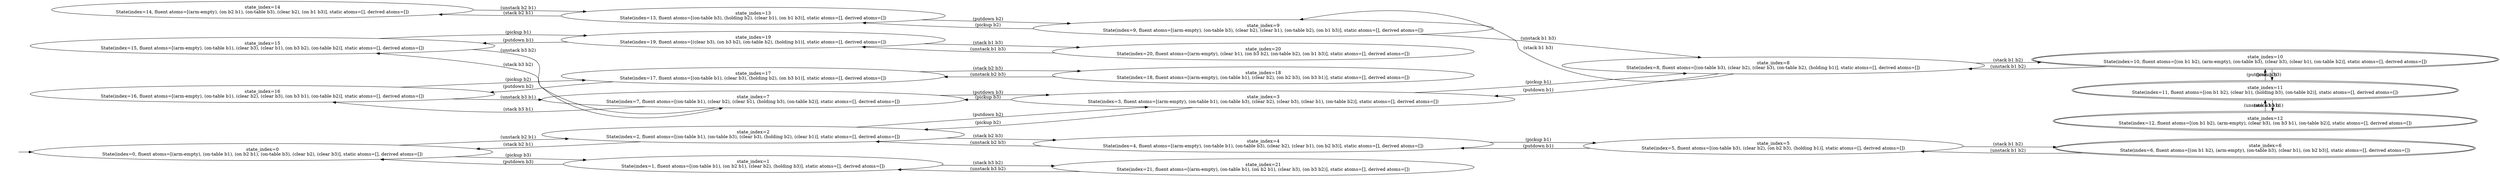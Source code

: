 digraph {
rankdir="LR"
s0[label="state_index=0
State(index=0, fluent atoms=[(arm-empty), (on-table b1), (on b2 b1), (on-table b3), (clear b2), (clear b3)], static atoms=[], derived atoms=[])
"]
s1[label="state_index=1
State(index=1, fluent atoms=[(on-table b1), (on b2 b1), (clear b2), (holding b3)], static atoms=[], derived atoms=[])
"]
s2[label="state_index=2
State(index=2, fluent atoms=[(on-table b1), (on-table b3), (clear b3), (holding b2), (clear b1)], static atoms=[], derived atoms=[])
"]
s3[label="state_index=3
State(index=3, fluent atoms=[(arm-empty), (on-table b1), (on-table b3), (clear b2), (clear b3), (clear b1), (on-table b2)], static atoms=[], derived atoms=[])
"]
s4[label="state_index=4
State(index=4, fluent atoms=[(arm-empty), (on-table b1), (on-table b3), (clear b2), (clear b1), (on b2 b3)], static atoms=[], derived atoms=[])
"]
s5[label="state_index=5
State(index=5, fluent atoms=[(on-table b3), (clear b2), (on b2 b3), (holding b1)], static atoms=[], derived atoms=[])
"]
s6[peripheries=2,label="state_index=6
State(index=6, fluent atoms=[(on b1 b2), (arm-empty), (on-table b3), (clear b1), (on b2 b3)], static atoms=[], derived atoms=[])
"]
s7[label="state_index=7
State(index=7, fluent atoms=[(on-table b1), (clear b2), (clear b1), (holding b3), (on-table b2)], static atoms=[], derived atoms=[])
"]
s8[label="state_index=8
State(index=8, fluent atoms=[(on-table b3), (clear b2), (clear b3), (on-table b2), (holding b1)], static atoms=[], derived atoms=[])
"]
s9[label="state_index=9
State(index=9, fluent atoms=[(arm-empty), (on-table b3), (clear b2), (clear b1), (on-table b2), (on b1 b3)], static atoms=[], derived atoms=[])
"]
s10[peripheries=2,label="state_index=10
State(index=10, fluent atoms=[(on b1 b2), (arm-empty), (on-table b3), (clear b3), (clear b1), (on-table b2)], static atoms=[], derived atoms=[])
"]
s11[peripheries=2,label="state_index=11
State(index=11, fluent atoms=[(on b1 b2), (clear b1), (holding b3), (on-table b2)], static atoms=[], derived atoms=[])
"]
s12[peripheries=2,label="state_index=12
State(index=12, fluent atoms=[(on b1 b2), (arm-empty), (clear b3), (on b3 b1), (on-table b2)], static atoms=[], derived atoms=[])
"]
s13[label="state_index=13
State(index=13, fluent atoms=[(on-table b3), (holding b2), (clear b1), (on b1 b3)], static atoms=[], derived atoms=[])
"]
s14[label="state_index=14
State(index=14, fluent atoms=[(arm-empty), (on b2 b1), (on-table b3), (clear b2), (on b1 b3)], static atoms=[], derived atoms=[])
"]
s15[label="state_index=15
State(index=15, fluent atoms=[(arm-empty), (on-table b1), (clear b3), (clear b1), (on b3 b2), (on-table b2)], static atoms=[], derived atoms=[])
"]
s16[label="state_index=16
State(index=16, fluent atoms=[(arm-empty), (on-table b1), (clear b2), (clear b3), (on b3 b1), (on-table b2)], static atoms=[], derived atoms=[])
"]
s17[label="state_index=17
State(index=17, fluent atoms=[(on-table b1), (clear b3), (holding b2), (on b3 b1)], static atoms=[], derived atoms=[])
"]
s18[label="state_index=18
State(index=18, fluent atoms=[(arm-empty), (on-table b1), (clear b2), (on b2 b3), (on b3 b1)], static atoms=[], derived atoms=[])
"]
s19[label="state_index=19
State(index=19, fluent atoms=[(clear b3), (on b3 b2), (on-table b2), (holding b1)], static atoms=[], derived atoms=[])
"]
s20[label="state_index=20
State(index=20, fluent atoms=[(arm-empty), (clear b1), (on b3 b2), (on-table b2), (on b1 b3)], static atoms=[], derived atoms=[])
"]
s21[label="state_index=21
State(index=21, fluent atoms=[(arm-empty), (on-table b1), (on b2 b1), (clear b3), (on b3 b2)], static atoms=[], derived atoms=[])
"]
Dangling [ label = "", style = invis ]
{ rank = same; Dangling }
Dangling -> s0
{ rank = same; s18,s20,s21}
{ rank = same; s1,s17,s19}
{ rank = same; s0,s14,s15,s16}
{ rank = same; s2,s7,s13}
{ rank = same; s3,s4,s9}
{ rank = same; s5,s8}
{ rank = same; s6,s10,s11,s12}
s0->s1 [label="(pickup b3)
"]
s0->s2 [label="(unstack b2 b1)
"]
s1->s0 [label="(putdown b3)
"]
s1->s21 [label="(stack b3 b2)
"]
s2->s0 [label="(stack b2 b1)
"]
s2->s3 [label="(putdown b2)
"]
s2->s4 [label="(stack b2 b3)
"]
s3->s2 [label="(pickup b2)
"]
s3->s7 [label="(pickup b3)
"]
s3->s8 [label="(pickup b1)
"]
s4->s2 [label="(unstack b2 b3)
"]
s4->s5 [label="(pickup b1)
"]
s5->s4 [label="(putdown b1)
"]
s5->s6 [label="(stack b1 b2)
"]
s6->s5 [label="(unstack b1 b2)
"]
s7->s3 [label="(putdown b3)
"]
s7->s15 [label="(stack b3 b2)
"]
s7->s16 [label="(stack b3 b1)
"]
s8->s3 [label="(putdown b1)
"]
s8->s9 [label="(stack b1 b3)
"]
s8->s10 [label="(stack b1 b2)
"]
s9->s8 [label="(unstack b1 b3)
"]
s9->s13 [label="(pickup b2)
"]
s10->s8 [label="(unstack b1 b2)
"]
s10->s11 [label="(pickup b3)
"]
s11->s10 [label="(putdown b3)
"]
s11->s12 [label="(stack b3 b1)
"]
s12->s11 [label="(unstack b3 b1)
"]
s13->s9 [label="(putdown b2)
"]
s13->s14 [label="(stack b2 b1)
"]
s14->s13 [label="(unstack b2 b1)
"]
s15->s7 [label="(unstack b3 b2)
"]
s15->s19 [label="(pickup b1)
"]
s16->s7 [label="(unstack b3 b1)
"]
s16->s17 [label="(pickup b2)
"]
s17->s16 [label="(putdown b2)
"]
s17->s18 [label="(stack b2 b3)
"]
s18->s17 [label="(unstack b2 b3)
"]
s19->s15 [label="(putdown b1)
"]
s19->s20 [label="(stack b1 b3)
"]
s20->s19 [label="(unstack b1 b3)
"]
s21->s1 [label="(unstack b3 b2)
"]
}

